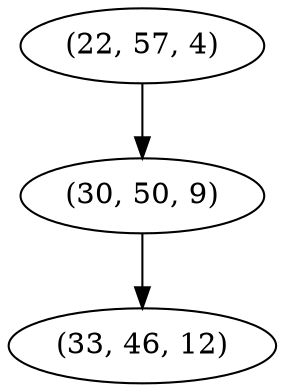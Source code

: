 digraph tree {
    "(22, 57, 4)";
    "(30, 50, 9)";
    "(33, 46, 12)";
    "(22, 57, 4)" -> "(30, 50, 9)";
    "(30, 50, 9)" -> "(33, 46, 12)";
}
